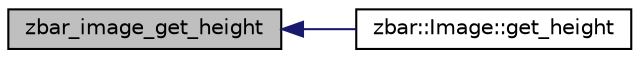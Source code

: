 digraph G
{
  edge [fontname="Helvetica",fontsize="10",labelfontname="Helvetica",labelfontsize="10"];
  node [fontname="Helvetica",fontsize="10",shape=record];
  rankdir=LR;
  Node1 [label="zbar_image_get_height",height=0.2,width=0.4,color="black", fillcolor="grey75", style="filled" fontcolor="black"];
  Node1 -> Node2 [dir=back,color="midnightblue",fontsize="10",style="solid"];
  Node2 [label="zbar::Image::get_height",height=0.2,width=0.4,color="black", fillcolor="white", style="filled",URL="$classzbar_1_1_image.html#a4632c773e1058eb7f6a2af9d7cd631c5"];
}
